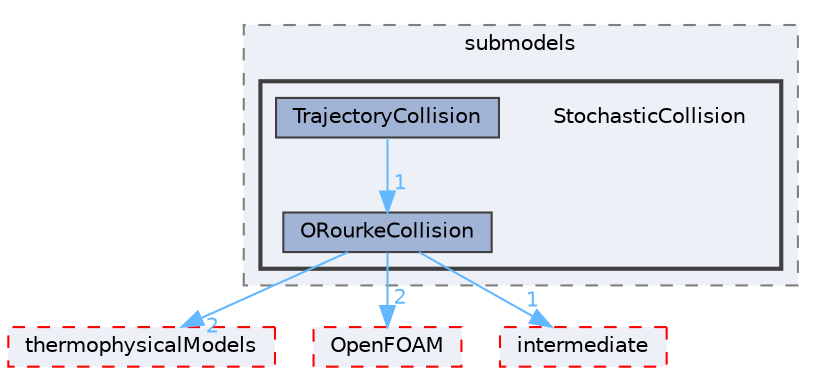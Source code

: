 digraph "src/lagrangian/spray/submodels/StochasticCollision"
{
 // LATEX_PDF_SIZE
  bgcolor="transparent";
  edge [fontname=Helvetica,fontsize=10,labelfontname=Helvetica,labelfontsize=10];
  node [fontname=Helvetica,fontsize=10,shape=box,height=0.2,width=0.4];
  compound=true
  subgraph clusterdir_03a209607acdac05f1cb82250460b2d6 {
    graph [ bgcolor="#edf0f7", pencolor="grey50", label="submodels", fontname=Helvetica,fontsize=10 style="filled,dashed", URL="dir_03a209607acdac05f1cb82250460b2d6.html",tooltip=""]
  subgraph clusterdir_d1a3f71b50ce1a4c501cb9b210d08764 {
    graph [ bgcolor="#edf0f7", pencolor="grey25", label="", fontname=Helvetica,fontsize=10 style="filled,bold", URL="dir_d1a3f71b50ce1a4c501cb9b210d08764.html",tooltip=""]
    dir_d1a3f71b50ce1a4c501cb9b210d08764 [shape=plaintext, label="StochasticCollision"];
  dir_01a2942dd95d383dccdbc857d1cde848 [label="ORourkeCollision", fillcolor="#a2b4d6", color="grey25", style="filled", URL="dir_01a2942dd95d383dccdbc857d1cde848.html",tooltip=""];
  dir_679becfa148f5c57f15091fdaeb1b946 [label="TrajectoryCollision", fillcolor="#a2b4d6", color="grey25", style="filled", URL="dir_679becfa148f5c57f15091fdaeb1b946.html",tooltip=""];
  }
  }
  dir_2778d089ec5c4f66810b11f753867003 [label="thermophysicalModels", fillcolor="#edf0f7", color="red", style="filled,dashed", URL="dir_2778d089ec5c4f66810b11f753867003.html",tooltip=""];
  dir_c5473ff19b20e6ec4dfe5c310b3778a8 [label="OpenFOAM", fillcolor="#edf0f7", color="red", style="filled,dashed", URL="dir_c5473ff19b20e6ec4dfe5c310b3778a8.html",tooltip=""];
  dir_d3c32a493136c130c1f0d51f4f35c297 [label="intermediate", fillcolor="#edf0f7", color="red", style="filled,dashed", URL="dir_d3c32a493136c130c1f0d51f4f35c297.html",tooltip=""];
  dir_01a2942dd95d383dccdbc857d1cde848->dir_2778d089ec5c4f66810b11f753867003 [headlabel="2", labeldistance=1.5 headhref="dir_002719_004022.html" href="dir_002719_004022.html" color="steelblue1" fontcolor="steelblue1"];
  dir_01a2942dd95d383dccdbc857d1cde848->dir_c5473ff19b20e6ec4dfe5c310b3778a8 [headlabel="2", labeldistance=1.5 headhref="dir_002719_002695.html" href="dir_002719_002695.html" color="steelblue1" fontcolor="steelblue1"];
  dir_01a2942dd95d383dccdbc857d1cde848->dir_d3c32a493136c130c1f0d51f4f35c297 [headlabel="1", labeldistance=1.5 headhref="dir_002719_001913.html" href="dir_002719_001913.html" color="steelblue1" fontcolor="steelblue1"];
  dir_679becfa148f5c57f15091fdaeb1b946->dir_01a2942dd95d383dccdbc857d1cde848 [headlabel="1", labeldistance=1.5 headhref="dir_004093_002719.html" href="dir_004093_002719.html" color="steelblue1" fontcolor="steelblue1"];
}
